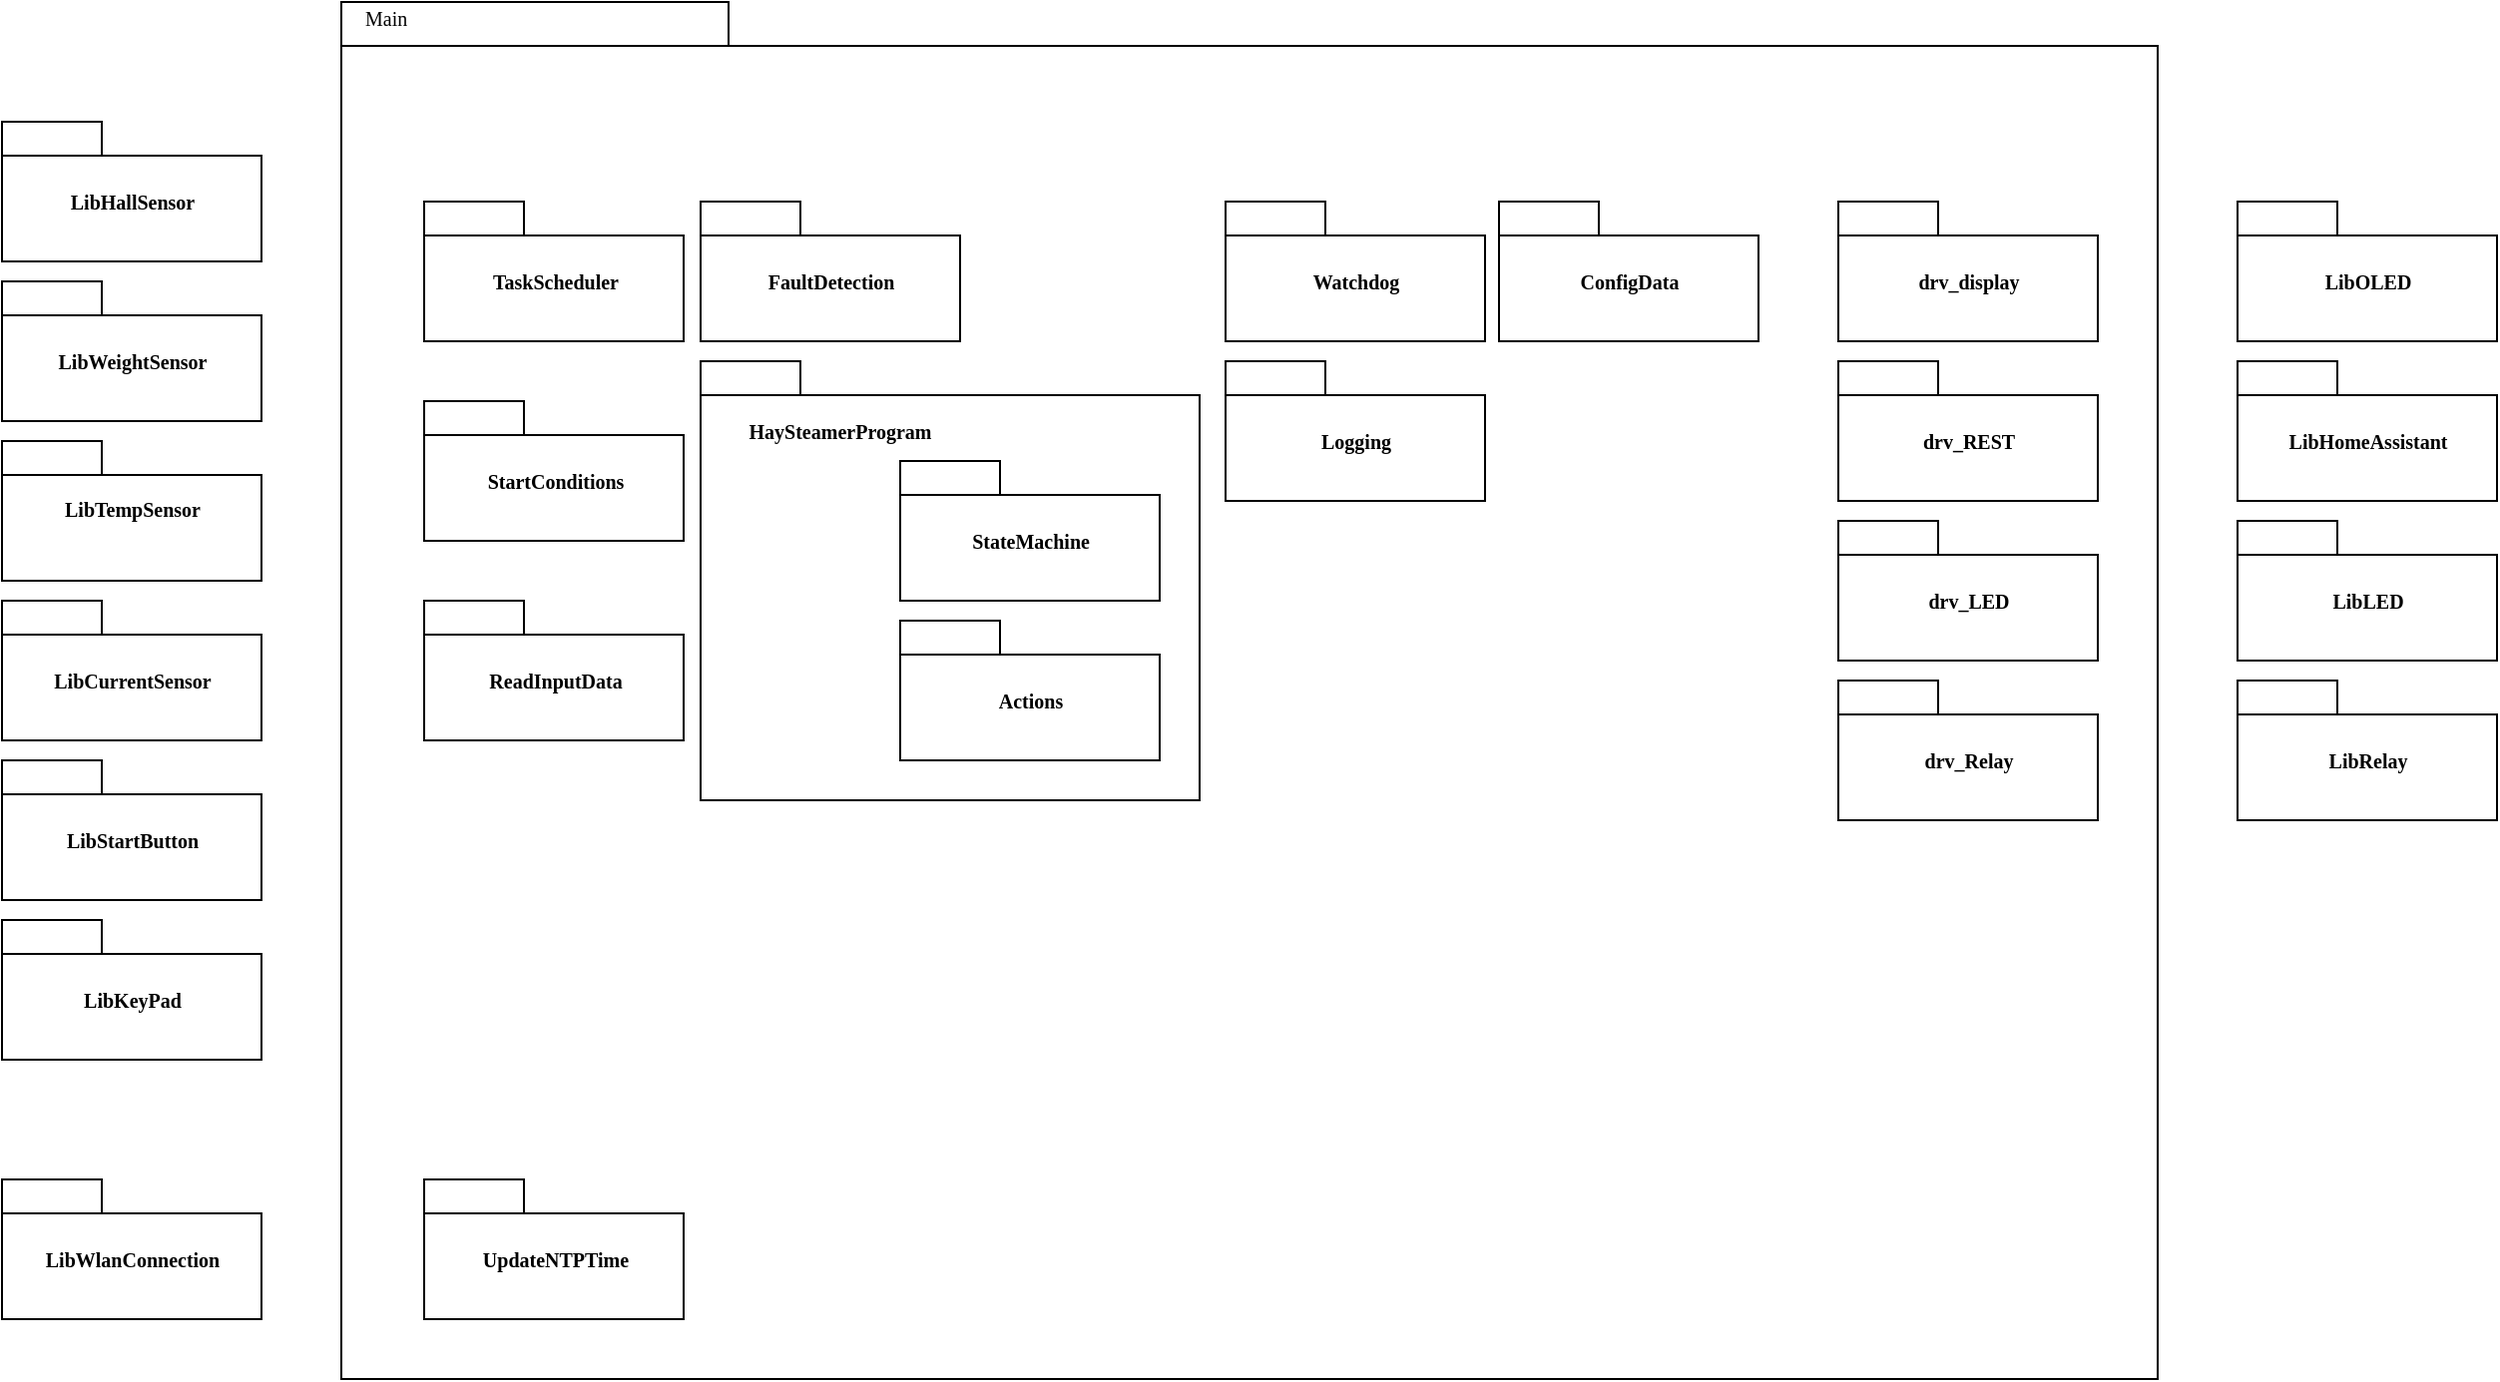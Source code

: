 <mxfile version="27.0.5">
  <diagram name="Page-1" id="b5b7bab2-c9e2-2cf4-8b2a-24fd1a2a6d21">
    <mxGraphModel dx="1418" dy="756" grid="1" gridSize="10" guides="1" tooltips="1" connect="1" arrows="1" fold="1" page="1" pageScale="1" pageWidth="827" pageHeight="1169" background="none" math="0" shadow="0">
      <root>
        <mxCell id="0" />
        <mxCell id="1" parent="0" />
        <mxCell id="6e0c8c40b5770093-72" value="" style="shape=folder;fontStyle=1;spacingTop=10;tabWidth=194;tabHeight=22;tabPosition=left;html=1;rounded=0;shadow=0;comic=0;labelBackgroundColor=none;strokeWidth=1;fillColor=none;fontFamily=Verdana;fontSize=10;align=center;" parent="1" vertex="1">
          <mxGeometry x="320" y="60" width="910" height="690" as="geometry" />
        </mxCell>
        <mxCell id="6e0c8c40b5770093-6" value="" style="group" parent="1" vertex="1" connectable="0">
          <mxGeometry x="361.5" y="160" width="130" height="70" as="geometry" />
        </mxCell>
        <mxCell id="6e0c8c40b5770093-4" value="TaskScheduler" style="shape=folder;fontStyle=1;spacingTop=10;tabWidth=50;tabHeight=17;tabPosition=left;html=1;rounded=0;shadow=0;comic=0;labelBackgroundColor=none;strokeWidth=1;fontFamily=Verdana;fontSize=10;align=center;" parent="6e0c8c40b5770093-6" vertex="1">
          <mxGeometry width="130" height="70" as="geometry" />
        </mxCell>
        <mxCell id="6e0c8c40b5770093-73" value="Main" style="text;html=1;align=left;verticalAlign=top;spacingTop=-4;fontSize=10;fontFamily=Verdana" parent="1" vertex="1">
          <mxGeometry x="330" y="60" width="130" height="20" as="geometry" />
        </mxCell>
        <mxCell id="WArmY9lFXDh91Jk2O42J-1" value="" style="group" vertex="1" connectable="0" parent="1">
          <mxGeometry x="150" y="280" width="130" height="70" as="geometry" />
        </mxCell>
        <mxCell id="WArmY9lFXDh91Jk2O42J-2" value="LibTempSensor&lt;div&gt;&lt;br&gt;&lt;/div&gt;" style="shape=folder;fontStyle=1;spacingTop=10;tabWidth=50;tabHeight=17;tabPosition=left;html=1;rounded=0;shadow=0;comic=0;labelBackgroundColor=none;strokeWidth=1;fontFamily=Verdana;fontSize=10;align=center;" vertex="1" parent="WArmY9lFXDh91Jk2O42J-1">
          <mxGeometry width="130" height="70" as="geometry" />
        </mxCell>
        <mxCell id="WArmY9lFXDh91Jk2O42J-4" value="&lt;div&gt;LibWlanConnection&lt;/div&gt;" style="shape=folder;fontStyle=1;spacingTop=10;tabWidth=50;tabHeight=17;tabPosition=left;html=1;rounded=0;shadow=0;comic=0;labelBackgroundColor=none;strokeWidth=1;fontFamily=Verdana;fontSize=10;align=center;" vertex="1" parent="1">
          <mxGeometry x="150" y="650" width="130" height="70" as="geometry" />
        </mxCell>
        <mxCell id="WArmY9lFXDh91Jk2O42J-5" value="LibStartButton" style="shape=folder;fontStyle=1;spacingTop=10;tabWidth=50;tabHeight=17;tabPosition=left;html=1;rounded=0;shadow=0;comic=0;labelBackgroundColor=none;strokeWidth=1;fontFamily=Verdana;fontSize=10;align=center;" vertex="1" parent="1">
          <mxGeometry x="150" y="440" width="130" height="70" as="geometry" />
        </mxCell>
        <mxCell id="WArmY9lFXDh91Jk2O42J-6" value="&lt;div&gt;LibKeyPad&lt;/div&gt;" style="shape=folder;fontStyle=1;spacingTop=10;tabWidth=50;tabHeight=17;tabPosition=left;html=1;rounded=0;shadow=0;comic=0;labelBackgroundColor=none;strokeWidth=1;fontFamily=Verdana;fontSize=10;align=center;" vertex="1" parent="1">
          <mxGeometry x="150" y="520" width="130" height="70" as="geometry" />
        </mxCell>
        <mxCell id="WArmY9lFXDh91Jk2O42J-7" value="&lt;div&gt;LibOLED&lt;/div&gt;" style="shape=folder;fontStyle=1;spacingTop=10;tabWidth=50;tabHeight=17;tabPosition=left;html=1;rounded=0;shadow=0;comic=0;labelBackgroundColor=none;strokeWidth=1;fontFamily=Verdana;fontSize=10;align=center;" vertex="1" parent="1">
          <mxGeometry x="1270" y="160" width="130" height="70" as="geometry" />
        </mxCell>
        <mxCell id="WArmY9lFXDh91Jk2O42J-8" value="" style="group" vertex="1" connectable="0" parent="1">
          <mxGeometry x="150" y="360" width="130" height="70" as="geometry" />
        </mxCell>
        <mxCell id="WArmY9lFXDh91Jk2O42J-9" value="&lt;div&gt;LibCurrentSensor&lt;/div&gt;" style="shape=folder;fontStyle=1;spacingTop=10;tabWidth=50;tabHeight=17;tabPosition=left;html=1;rounded=0;shadow=0;comic=0;labelBackgroundColor=none;strokeWidth=1;fontFamily=Verdana;fontSize=10;align=center;" vertex="1" parent="WArmY9lFXDh91Jk2O42J-8">
          <mxGeometry width="130" height="70" as="geometry" />
        </mxCell>
        <mxCell id="WArmY9lFXDh91Jk2O42J-10" value="" style="group" vertex="1" connectable="0" parent="1">
          <mxGeometry x="500" y="160" width="130" height="70" as="geometry" />
        </mxCell>
        <mxCell id="WArmY9lFXDh91Jk2O42J-11" value="FaultDetection" style="shape=folder;fontStyle=1;spacingTop=10;tabWidth=50;tabHeight=17;tabPosition=left;html=1;rounded=0;shadow=0;comic=0;labelBackgroundColor=none;strokeWidth=1;fontFamily=Verdana;fontSize=10;align=center;" vertex="1" parent="WArmY9lFXDh91Jk2O42J-10">
          <mxGeometry width="130" height="70" as="geometry" />
        </mxCell>
        <mxCell id="WArmY9lFXDh91Jk2O42J-12" value="" style="group" vertex="1" connectable="0" parent="1">
          <mxGeometry x="763" y="160" width="130" height="70" as="geometry" />
        </mxCell>
        <mxCell id="WArmY9lFXDh91Jk2O42J-13" value="Watchdog" style="shape=folder;fontStyle=1;spacingTop=10;tabWidth=50;tabHeight=17;tabPosition=left;html=1;rounded=0;shadow=0;comic=0;labelBackgroundColor=none;strokeWidth=1;fontFamily=Verdana;fontSize=10;align=center;" vertex="1" parent="WArmY9lFXDh91Jk2O42J-12">
          <mxGeometry width="130" height="70" as="geometry" />
        </mxCell>
        <mxCell id="WArmY9lFXDh91Jk2O42J-14" value="" style="group" vertex="1" connectable="0" parent="1">
          <mxGeometry x="361.5" y="360" width="130" height="70" as="geometry" />
        </mxCell>
        <mxCell id="WArmY9lFXDh91Jk2O42J-15" value="ReadInputData" style="shape=folder;fontStyle=1;spacingTop=10;tabWidth=50;tabHeight=17;tabPosition=left;html=1;rounded=0;shadow=0;comic=0;labelBackgroundColor=none;strokeWidth=1;fontFamily=Verdana;fontSize=10;align=center;" vertex="1" parent="WArmY9lFXDh91Jk2O42J-14">
          <mxGeometry width="130" height="70" as="geometry" />
        </mxCell>
        <mxCell id="WArmY9lFXDh91Jk2O42J-16" value="drv_REST" style="shape=folder;fontStyle=1;spacingTop=10;tabWidth=50;tabHeight=17;tabPosition=left;html=1;rounded=0;shadow=0;comic=0;labelBackgroundColor=none;strokeWidth=1;fontFamily=Verdana;fontSize=10;align=center;" vertex="1" parent="1">
          <mxGeometry x="1070" y="240" width="130" height="70" as="geometry" />
        </mxCell>
        <mxCell id="WArmY9lFXDh91Jk2O42J-17" value="&lt;div&gt;UpdateNTPTime&lt;/div&gt;" style="shape=folder;fontStyle=1;spacingTop=10;tabWidth=50;tabHeight=17;tabPosition=left;html=1;rounded=0;shadow=0;comic=0;labelBackgroundColor=none;strokeWidth=1;fontFamily=Verdana;fontSize=10;align=center;" vertex="1" parent="1">
          <mxGeometry x="361.5" y="650" width="130" height="70" as="geometry" />
        </mxCell>
        <mxCell id="WArmY9lFXDh91Jk2O42J-18" value="" style="group" vertex="1" connectable="0" parent="1">
          <mxGeometry x="900" y="160" width="130" height="70" as="geometry" />
        </mxCell>
        <mxCell id="WArmY9lFXDh91Jk2O42J-19" value="ConfigData" style="shape=folder;fontStyle=1;spacingTop=10;tabWidth=50;tabHeight=17;tabPosition=left;html=1;rounded=0;shadow=0;comic=0;labelBackgroundColor=none;strokeWidth=1;fontFamily=Verdana;fontSize=10;align=center;" vertex="1" parent="WArmY9lFXDh91Jk2O42J-18">
          <mxGeometry width="130" height="70" as="geometry" />
        </mxCell>
        <mxCell id="WArmY9lFXDh91Jk2O42J-20" value="" style="group" vertex="1" connectable="0" parent="1">
          <mxGeometry x="763" y="240" width="130" height="70" as="geometry" />
        </mxCell>
        <mxCell id="WArmY9lFXDh91Jk2O42J-21" value="Logging" style="shape=folder;fontStyle=1;spacingTop=10;tabWidth=50;tabHeight=17;tabPosition=left;html=1;rounded=0;shadow=0;comic=0;labelBackgroundColor=none;strokeWidth=1;fontFamily=Verdana;fontSize=10;align=center;" vertex="1" parent="WArmY9lFXDh91Jk2O42J-20">
          <mxGeometry width="130" height="70" as="geometry" />
        </mxCell>
        <mxCell id="WArmY9lFXDh91Jk2O42J-22" value="" style="group" vertex="1" connectable="0" parent="1">
          <mxGeometry x="150" y="200" width="130" height="70" as="geometry" />
        </mxCell>
        <mxCell id="WArmY9lFXDh91Jk2O42J-23" value="LibWeightSensor" style="shape=folder;fontStyle=1;spacingTop=10;tabWidth=50;tabHeight=17;tabPosition=left;html=1;rounded=0;shadow=0;comic=0;labelBackgroundColor=none;strokeWidth=1;fontFamily=Verdana;fontSize=10;align=center;" vertex="1" parent="WArmY9lFXDh91Jk2O42J-22">
          <mxGeometry width="130" height="70" as="geometry" />
        </mxCell>
        <mxCell id="WArmY9lFXDh91Jk2O42J-24" value="" style="group" vertex="1" connectable="0" parent="1">
          <mxGeometry x="150" y="120" width="130" height="70" as="geometry" />
        </mxCell>
        <mxCell id="WArmY9lFXDh91Jk2O42J-25" value="LibHallSensor" style="shape=folder;fontStyle=1;spacingTop=10;tabWidth=50;tabHeight=17;tabPosition=left;html=1;rounded=0;shadow=0;comic=0;labelBackgroundColor=none;strokeWidth=1;fontFamily=Verdana;fontSize=10;align=center;" vertex="1" parent="WArmY9lFXDh91Jk2O42J-24">
          <mxGeometry width="130" height="70" as="geometry" />
        </mxCell>
        <mxCell id="WArmY9lFXDh91Jk2O42J-26" value="" style="group" vertex="1" connectable="0" parent="1">
          <mxGeometry x="1070" y="160" width="130" height="70" as="geometry" />
        </mxCell>
        <mxCell id="WArmY9lFXDh91Jk2O42J-27" value="drv_display" style="shape=folder;fontStyle=1;spacingTop=10;tabWidth=50;tabHeight=17;tabPosition=left;html=1;rounded=0;shadow=0;comic=0;labelBackgroundColor=none;strokeWidth=1;fontFamily=Verdana;fontSize=10;align=center;" vertex="1" parent="WArmY9lFXDh91Jk2O42J-26">
          <mxGeometry width="130" height="70" as="geometry" />
        </mxCell>
        <mxCell id="WArmY9lFXDh91Jk2O42J-28" value="&lt;div&gt;LibHomeAssistant&lt;/div&gt;" style="shape=folder;fontStyle=1;spacingTop=10;tabWidth=50;tabHeight=17;tabPosition=left;html=1;rounded=0;shadow=0;comic=0;labelBackgroundColor=none;strokeWidth=1;fontFamily=Verdana;fontSize=10;align=center;" vertex="1" parent="1">
          <mxGeometry x="1270" y="240" width="130" height="70" as="geometry" />
        </mxCell>
        <mxCell id="WArmY9lFXDh91Jk2O42J-29" value="&lt;div&gt;LibLED&lt;/div&gt;" style="shape=folder;fontStyle=1;spacingTop=10;tabWidth=50;tabHeight=17;tabPosition=left;html=1;rounded=0;shadow=0;comic=0;labelBackgroundColor=none;strokeWidth=1;fontFamily=Verdana;fontSize=10;align=center;" vertex="1" parent="1">
          <mxGeometry x="1270" y="320" width="130" height="70" as="geometry" />
        </mxCell>
        <mxCell id="WArmY9lFXDh91Jk2O42J-30" value="drv_Relay" style="shape=folder;fontStyle=1;spacingTop=10;tabWidth=50;tabHeight=17;tabPosition=left;html=1;rounded=0;shadow=0;comic=0;labelBackgroundColor=none;strokeWidth=1;fontFamily=Verdana;fontSize=10;align=center;" vertex="1" parent="1">
          <mxGeometry x="1070" y="400" width="130" height="70" as="geometry" />
        </mxCell>
        <mxCell id="WArmY9lFXDh91Jk2O42J-31" value="" style="shape=folder;fontStyle=1;spacingTop=10;tabWidth=50;tabHeight=17;tabPosition=left;html=1;rounded=0;shadow=0;comic=0;labelBackgroundColor=none;strokeWidth=1;fontFamily=Verdana;fontSize=10;align=center;" vertex="1" parent="1">
          <mxGeometry x="500" y="240" width="250" height="220" as="geometry" />
        </mxCell>
        <mxCell id="WArmY9lFXDh91Jk2O42J-32" value="" style="group" vertex="1" connectable="0" parent="1">
          <mxGeometry x="600" y="290" width="130" height="70" as="geometry" />
        </mxCell>
        <mxCell id="WArmY9lFXDh91Jk2O42J-33" value="StateMachine" style="shape=folder;fontStyle=1;spacingTop=10;tabWidth=50;tabHeight=17;tabPosition=left;html=1;rounded=0;shadow=0;comic=0;labelBackgroundColor=none;strokeWidth=1;fontFamily=Verdana;fontSize=10;align=center;" vertex="1" parent="WArmY9lFXDh91Jk2O42J-32">
          <mxGeometry width="130" height="70" as="geometry" />
        </mxCell>
        <mxCell id="WArmY9lFXDh91Jk2O42J-34" value="" style="group" vertex="1" connectable="0" parent="1">
          <mxGeometry x="600" y="370" width="130" height="70" as="geometry" />
        </mxCell>
        <mxCell id="WArmY9lFXDh91Jk2O42J-35" value="Actions" style="shape=folder;fontStyle=1;spacingTop=10;tabWidth=50;tabHeight=17;tabPosition=left;html=1;rounded=0;shadow=0;comic=0;labelBackgroundColor=none;strokeWidth=1;fontFamily=Verdana;fontSize=10;align=center;" vertex="1" parent="WArmY9lFXDh91Jk2O42J-34">
          <mxGeometry width="130" height="70" as="geometry" />
        </mxCell>
        <mxCell id="WArmY9lFXDh91Jk2O42J-36" value="&lt;font style=&quot;font-size: 10px;&quot; face=&quot;Verdana&quot;&gt;&lt;b style=&quot;background-color: light-dark(#ffffff, var(--ge-dark-color, #121212));&quot;&gt;HaySteamerProgram&lt;/b&gt;&lt;/font&gt;" style="text;html=1;align=center;verticalAlign=middle;whiteSpace=wrap;rounded=0;" vertex="1" parent="1">
          <mxGeometry x="500" y="260" width="140" height="30" as="geometry" />
        </mxCell>
        <mxCell id="WArmY9lFXDh91Jk2O42J-37" value="" style="group" vertex="1" connectable="0" parent="1">
          <mxGeometry x="361.5" y="260" width="130" height="70" as="geometry" />
        </mxCell>
        <mxCell id="WArmY9lFXDh91Jk2O42J-38" value="StartConditions" style="shape=folder;fontStyle=1;spacingTop=10;tabWidth=50;tabHeight=17;tabPosition=left;html=1;rounded=0;shadow=0;comic=0;labelBackgroundColor=none;strokeWidth=1;fontFamily=Verdana;fontSize=10;align=center;" vertex="1" parent="WArmY9lFXDh91Jk2O42J-37">
          <mxGeometry width="130" height="70" as="geometry" />
        </mxCell>
        <mxCell id="WArmY9lFXDh91Jk2O42J-39" value="&lt;div&gt;LibRelay&lt;/div&gt;" style="shape=folder;fontStyle=1;spacingTop=10;tabWidth=50;tabHeight=17;tabPosition=left;html=1;rounded=0;shadow=0;comic=0;labelBackgroundColor=none;strokeWidth=1;fontFamily=Verdana;fontSize=10;align=center;" vertex="1" parent="1">
          <mxGeometry x="1270" y="400" width="130" height="70" as="geometry" />
        </mxCell>
        <mxCell id="WArmY9lFXDh91Jk2O42J-40" value="drv_LED" style="shape=folder;fontStyle=1;spacingTop=10;tabWidth=50;tabHeight=17;tabPosition=left;html=1;rounded=0;shadow=0;comic=0;labelBackgroundColor=none;strokeWidth=1;fontFamily=Verdana;fontSize=10;align=center;" vertex="1" parent="1">
          <mxGeometry x="1070" y="320" width="130" height="70" as="geometry" />
        </mxCell>
      </root>
    </mxGraphModel>
  </diagram>
</mxfile>

